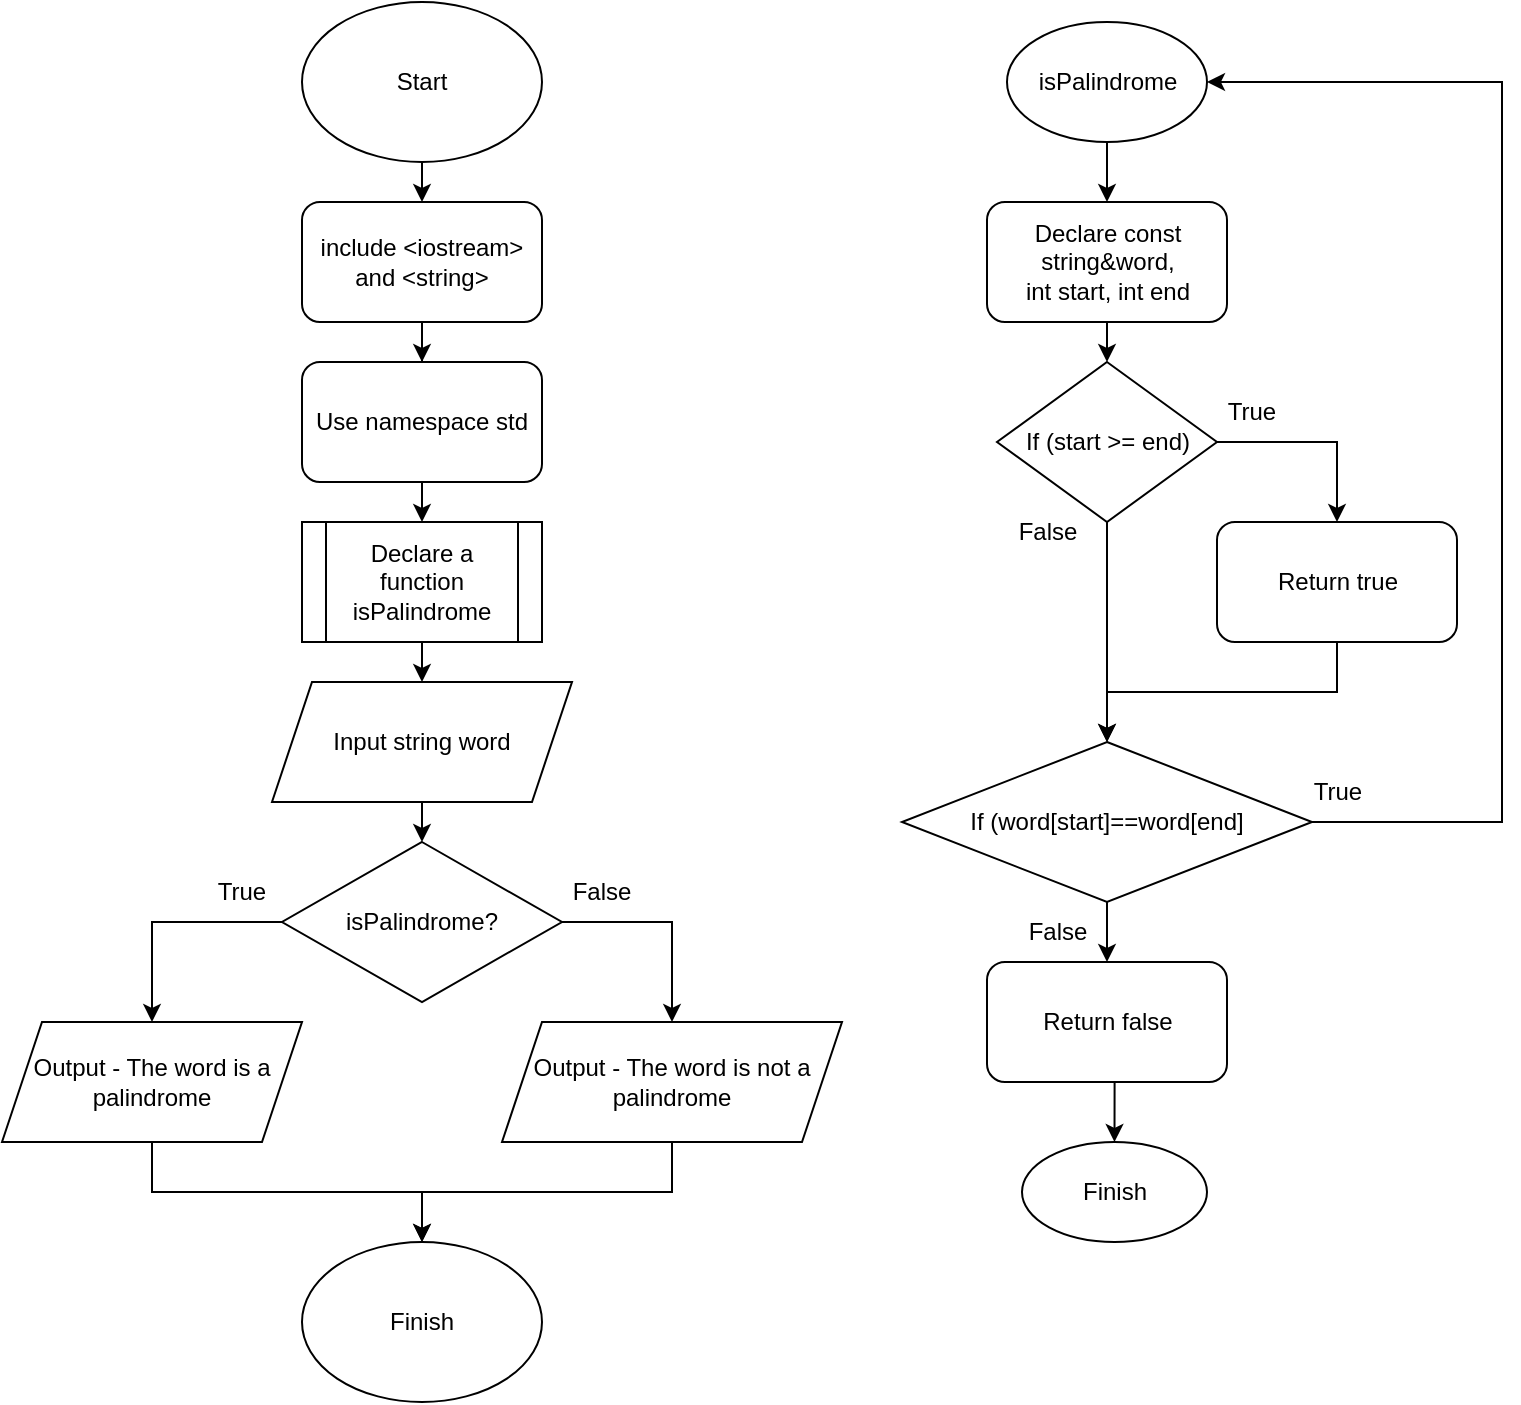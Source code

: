 <mxfile version="22.1.5" type="github">
  <diagram name="Сторінка-1" id="sV_KjEFKHExXoudOftdD">
    <mxGraphModel dx="1167" dy="602" grid="1" gridSize="10" guides="1" tooltips="1" connect="1" arrows="1" fold="1" page="1" pageScale="1" pageWidth="827" pageHeight="1169" math="0" shadow="0">
      <root>
        <mxCell id="0" />
        <mxCell id="1" parent="0" />
        <mxCell id="n9b0cKCibNBbKTErKVG5-3" style="edgeStyle=orthogonalEdgeStyle;rounded=0;orthogonalLoop=1;jettySize=auto;html=1;exitX=0.5;exitY=1;exitDx=0;exitDy=0;entryX=0.5;entryY=0;entryDx=0;entryDy=0;" edge="1" parent="1" source="n9b0cKCibNBbKTErKVG5-1">
          <mxGeometry relative="1" as="geometry">
            <mxPoint x="250" y="120" as="targetPoint" />
          </mxGeometry>
        </mxCell>
        <mxCell id="n9b0cKCibNBbKTErKVG5-1" value="Start" style="ellipse;whiteSpace=wrap;html=1;" vertex="1" parent="1">
          <mxGeometry x="190" y="20" width="120" height="80" as="geometry" />
        </mxCell>
        <mxCell id="n9b0cKCibNBbKTErKVG5-7" style="edgeStyle=orthogonalEdgeStyle;rounded=0;orthogonalLoop=1;jettySize=auto;html=1;exitX=0.5;exitY=1;exitDx=0;exitDy=0;" edge="1" parent="1" source="n9b0cKCibNBbKTErKVG5-5" target="n9b0cKCibNBbKTErKVG5-6">
          <mxGeometry relative="1" as="geometry" />
        </mxCell>
        <mxCell id="n9b0cKCibNBbKTErKVG5-5" value="include &amp;lt;iostream&amp;gt;&lt;br style=&quot;border-color: var(--border-color);&quot;&gt;and &amp;lt;string&amp;gt;" style="rounded=1;whiteSpace=wrap;html=1;" vertex="1" parent="1">
          <mxGeometry x="190" y="120" width="120" height="60" as="geometry" />
        </mxCell>
        <mxCell id="n9b0cKCibNBbKTErKVG5-9" style="edgeStyle=orthogonalEdgeStyle;rounded=0;orthogonalLoop=1;jettySize=auto;html=1;exitX=0.5;exitY=1;exitDx=0;exitDy=0;entryX=0.5;entryY=0;entryDx=0;entryDy=0;" edge="1" parent="1" source="n9b0cKCibNBbKTErKVG5-6">
          <mxGeometry relative="1" as="geometry">
            <mxPoint x="250" y="280" as="targetPoint" />
          </mxGeometry>
        </mxCell>
        <mxCell id="n9b0cKCibNBbKTErKVG5-6" value="Use namespace std" style="rounded=1;whiteSpace=wrap;html=1;" vertex="1" parent="1">
          <mxGeometry x="190" y="200" width="120" height="60" as="geometry" />
        </mxCell>
        <mxCell id="n9b0cKCibNBbKTErKVG5-11" style="edgeStyle=orthogonalEdgeStyle;rounded=0;orthogonalLoop=1;jettySize=auto;html=1;exitX=0.5;exitY=1;exitDx=0;exitDy=0;entryX=0.5;entryY=0;entryDx=0;entryDy=0;" edge="1" parent="1" target="n9b0cKCibNBbKTErKVG5-10">
          <mxGeometry relative="1" as="geometry">
            <mxPoint x="250" y="340" as="sourcePoint" />
          </mxGeometry>
        </mxCell>
        <mxCell id="n9b0cKCibNBbKTErKVG5-14" style="edgeStyle=orthogonalEdgeStyle;rounded=0;orthogonalLoop=1;jettySize=auto;html=1;exitX=0.5;exitY=1;exitDx=0;exitDy=0;entryX=0.5;entryY=0;entryDx=0;entryDy=0;" edge="1" parent="1" source="n9b0cKCibNBbKTErKVG5-10" target="n9b0cKCibNBbKTErKVG5-12">
          <mxGeometry relative="1" as="geometry" />
        </mxCell>
        <mxCell id="n9b0cKCibNBbKTErKVG5-10" value="Input string word" style="shape=parallelogram;perimeter=parallelogramPerimeter;whiteSpace=wrap;html=1;fixedSize=1;" vertex="1" parent="1">
          <mxGeometry x="175" y="360" width="150" height="60" as="geometry" />
        </mxCell>
        <mxCell id="n9b0cKCibNBbKTErKVG5-18" style="edgeStyle=orthogonalEdgeStyle;rounded=0;orthogonalLoop=1;jettySize=auto;html=1;exitX=0;exitY=0.5;exitDx=0;exitDy=0;entryX=0.5;entryY=0;entryDx=0;entryDy=0;" edge="1" parent="1" source="n9b0cKCibNBbKTErKVG5-12" target="n9b0cKCibNBbKTErKVG5-16">
          <mxGeometry relative="1" as="geometry" />
        </mxCell>
        <mxCell id="n9b0cKCibNBbKTErKVG5-20" style="edgeStyle=orthogonalEdgeStyle;rounded=0;orthogonalLoop=1;jettySize=auto;html=1;exitX=1;exitY=0.5;exitDx=0;exitDy=0;entryX=0.5;entryY=0;entryDx=0;entryDy=0;" edge="1" parent="1" source="n9b0cKCibNBbKTErKVG5-12" target="n9b0cKCibNBbKTErKVG5-17">
          <mxGeometry relative="1" as="geometry" />
        </mxCell>
        <mxCell id="n9b0cKCibNBbKTErKVG5-12" value="isPalindrome?" style="rhombus;whiteSpace=wrap;html=1;" vertex="1" parent="1">
          <mxGeometry x="180" y="440" width="140" height="80" as="geometry" />
        </mxCell>
        <mxCell id="n9b0cKCibNBbKTErKVG5-15" value="Declare a function isPalindrome" style="shape=process;whiteSpace=wrap;html=1;backgroundOutline=1;" vertex="1" parent="1">
          <mxGeometry x="190" y="280" width="120" height="60" as="geometry" />
        </mxCell>
        <mxCell id="n9b0cKCibNBbKTErKVG5-27" style="edgeStyle=orthogonalEdgeStyle;rounded=0;orthogonalLoop=1;jettySize=auto;html=1;exitX=0.5;exitY=1;exitDx=0;exitDy=0;entryX=0.5;entryY=0;entryDx=0;entryDy=0;" edge="1" parent="1" source="n9b0cKCibNBbKTErKVG5-16" target="n9b0cKCibNBbKTErKVG5-24">
          <mxGeometry relative="1" as="geometry" />
        </mxCell>
        <mxCell id="n9b0cKCibNBbKTErKVG5-16" value="Output - The word is a palindrome" style="shape=parallelogram;perimeter=parallelogramPerimeter;whiteSpace=wrap;html=1;fixedSize=1;" vertex="1" parent="1">
          <mxGeometry x="40" y="530" width="150" height="60" as="geometry" />
        </mxCell>
        <mxCell id="n9b0cKCibNBbKTErKVG5-28" style="edgeStyle=orthogonalEdgeStyle;rounded=0;orthogonalLoop=1;jettySize=auto;html=1;exitX=0.5;exitY=1;exitDx=0;exitDy=0;entryX=0.5;entryY=0;entryDx=0;entryDy=0;" edge="1" parent="1" source="n9b0cKCibNBbKTErKVG5-17" target="n9b0cKCibNBbKTErKVG5-24">
          <mxGeometry relative="1" as="geometry" />
        </mxCell>
        <mxCell id="n9b0cKCibNBbKTErKVG5-17" value="Output - The word is not a palindrome" style="shape=parallelogram;perimeter=parallelogramPerimeter;whiteSpace=wrap;html=1;fixedSize=1;" vertex="1" parent="1">
          <mxGeometry x="290" y="530" width="170" height="60" as="geometry" />
        </mxCell>
        <mxCell id="n9b0cKCibNBbKTErKVG5-21" value="True" style="text;html=1;strokeColor=none;fillColor=none;align=center;verticalAlign=middle;whiteSpace=wrap;rounded=0;" vertex="1" parent="1">
          <mxGeometry x="130" y="450" width="60" height="30" as="geometry" />
        </mxCell>
        <mxCell id="n9b0cKCibNBbKTErKVG5-22" value="False" style="text;html=1;strokeColor=none;fillColor=none;align=center;verticalAlign=middle;whiteSpace=wrap;rounded=0;" vertex="1" parent="1">
          <mxGeometry x="310" y="450" width="60" height="30" as="geometry" />
        </mxCell>
        <mxCell id="n9b0cKCibNBbKTErKVG5-30" style="edgeStyle=orthogonalEdgeStyle;rounded=0;orthogonalLoop=1;jettySize=auto;html=1;exitX=0.5;exitY=1;exitDx=0;exitDy=0;entryX=0.5;entryY=0;entryDx=0;entryDy=0;" edge="1" parent="1" source="n9b0cKCibNBbKTErKVG5-23">
          <mxGeometry relative="1" as="geometry">
            <mxPoint x="592.5" y="120" as="targetPoint" />
          </mxGeometry>
        </mxCell>
        <mxCell id="n9b0cKCibNBbKTErKVG5-23" value="isPalindrome" style="ellipse;whiteSpace=wrap;html=1;" vertex="1" parent="1">
          <mxGeometry x="542.5" y="30" width="100" height="60" as="geometry" />
        </mxCell>
        <mxCell id="n9b0cKCibNBbKTErKVG5-24" value="Finish" style="ellipse;whiteSpace=wrap;html=1;" vertex="1" parent="1">
          <mxGeometry x="190" y="640" width="120" height="80" as="geometry" />
        </mxCell>
        <mxCell id="n9b0cKCibNBbKTErKVG5-34" style="edgeStyle=orthogonalEdgeStyle;rounded=0;orthogonalLoop=1;jettySize=auto;html=1;exitX=0.5;exitY=1;exitDx=0;exitDy=0;entryX=0.5;entryY=0;entryDx=0;entryDy=0;" edge="1" parent="1" source="n9b0cKCibNBbKTErKVG5-31" target="n9b0cKCibNBbKTErKVG5-32">
          <mxGeometry relative="1" as="geometry" />
        </mxCell>
        <mxCell id="n9b0cKCibNBbKTErKVG5-31" value="Declare const string&amp;amp;word,&lt;br style=&quot;border-color: var(--border-color);&quot;&gt;int start, int end" style="rounded=1;whiteSpace=wrap;html=1;" vertex="1" parent="1">
          <mxGeometry x="532.5" y="120" width="120" height="60" as="geometry" />
        </mxCell>
        <mxCell id="n9b0cKCibNBbKTErKVG5-37" style="edgeStyle=orthogonalEdgeStyle;rounded=0;orthogonalLoop=1;jettySize=auto;html=1;exitX=1;exitY=0.5;exitDx=0;exitDy=0;entryX=0.5;entryY=0;entryDx=0;entryDy=0;" edge="1" parent="1" source="n9b0cKCibNBbKTErKVG5-32" target="n9b0cKCibNBbKTErKVG5-35">
          <mxGeometry relative="1" as="geometry" />
        </mxCell>
        <mxCell id="n9b0cKCibNBbKTErKVG5-39" style="edgeStyle=orthogonalEdgeStyle;rounded=0;orthogonalLoop=1;jettySize=auto;html=1;exitX=0.5;exitY=1;exitDx=0;exitDy=0;entryX=0.5;entryY=0;entryDx=0;entryDy=0;" edge="1" parent="1" source="n9b0cKCibNBbKTErKVG5-32" target="n9b0cKCibNBbKTErKVG5-38">
          <mxGeometry relative="1" as="geometry" />
        </mxCell>
        <mxCell id="n9b0cKCibNBbKTErKVG5-32" value="If (start &amp;gt;= end)" style="rhombus;whiteSpace=wrap;html=1;" vertex="1" parent="1">
          <mxGeometry x="537.5" y="200" width="110" height="80" as="geometry" />
        </mxCell>
        <mxCell id="n9b0cKCibNBbKTErKVG5-40" style="edgeStyle=orthogonalEdgeStyle;rounded=0;orthogonalLoop=1;jettySize=auto;html=1;exitX=0.5;exitY=1;exitDx=0;exitDy=0;entryX=0.5;entryY=0;entryDx=0;entryDy=0;" edge="1" parent="1" source="n9b0cKCibNBbKTErKVG5-35" target="n9b0cKCibNBbKTErKVG5-38">
          <mxGeometry relative="1" as="geometry" />
        </mxCell>
        <mxCell id="n9b0cKCibNBbKTErKVG5-35" value="Return true" style="rounded=1;whiteSpace=wrap;html=1;" vertex="1" parent="1">
          <mxGeometry x="647.5" y="280" width="120" height="60" as="geometry" />
        </mxCell>
        <mxCell id="n9b0cKCibNBbKTErKVG5-48" style="edgeStyle=orthogonalEdgeStyle;rounded=0;orthogonalLoop=1;jettySize=auto;html=1;exitX=0.5;exitY=1;exitDx=0;exitDy=0;entryX=0.5;entryY=0;entryDx=0;entryDy=0;" edge="1" parent="1" source="n9b0cKCibNBbKTErKVG5-38" target="n9b0cKCibNBbKTErKVG5-47">
          <mxGeometry relative="1" as="geometry" />
        </mxCell>
        <mxCell id="n9b0cKCibNBbKTErKVG5-55" style="edgeStyle=orthogonalEdgeStyle;rounded=0;orthogonalLoop=1;jettySize=auto;html=1;exitX=1;exitY=0.5;exitDx=0;exitDy=0;entryX=1;entryY=0.5;entryDx=0;entryDy=0;" edge="1" parent="1" source="n9b0cKCibNBbKTErKVG5-38" target="n9b0cKCibNBbKTErKVG5-23">
          <mxGeometry relative="1" as="geometry">
            <Array as="points">
              <mxPoint x="790" y="430" />
              <mxPoint x="790" y="60" />
            </Array>
          </mxGeometry>
        </mxCell>
        <mxCell id="n9b0cKCibNBbKTErKVG5-38" value="If (word[start]==word[end]" style="rhombus;whiteSpace=wrap;html=1;" vertex="1" parent="1">
          <mxGeometry x="490" y="390" width="205" height="80" as="geometry" />
        </mxCell>
        <mxCell id="n9b0cKCibNBbKTErKVG5-44" value="True" style="text;html=1;strokeColor=none;fillColor=none;align=center;verticalAlign=middle;whiteSpace=wrap;rounded=0;" vertex="1" parent="1">
          <mxGeometry x="635" y="210" width="60" height="30" as="geometry" />
        </mxCell>
        <mxCell id="n9b0cKCibNBbKTErKVG5-45" value="False" style="text;html=1;strokeColor=none;fillColor=none;align=center;verticalAlign=middle;whiteSpace=wrap;rounded=0;" vertex="1" parent="1">
          <mxGeometry x="532.5" y="270" width="60" height="30" as="geometry" />
        </mxCell>
        <mxCell id="n9b0cKCibNBbKTErKVG5-53" style="edgeStyle=orthogonalEdgeStyle;rounded=0;orthogonalLoop=1;jettySize=auto;html=1;exitX=0.5;exitY=1;exitDx=0;exitDy=0;entryX=0.5;entryY=0;entryDx=0;entryDy=0;" edge="1" parent="1" source="n9b0cKCibNBbKTErKVG5-47" target="n9b0cKCibNBbKTErKVG5-52">
          <mxGeometry relative="1" as="geometry" />
        </mxCell>
        <mxCell id="n9b0cKCibNBbKTErKVG5-47" value="Return false" style="rounded=1;whiteSpace=wrap;html=1;" vertex="1" parent="1">
          <mxGeometry x="532.5" y="500" width="120" height="60" as="geometry" />
        </mxCell>
        <mxCell id="n9b0cKCibNBbKTErKVG5-50" value="True" style="text;html=1;strokeColor=none;fillColor=none;align=center;verticalAlign=middle;whiteSpace=wrap;rounded=0;" vertex="1" parent="1">
          <mxGeometry x="677.5" y="400" width="60" height="30" as="geometry" />
        </mxCell>
        <mxCell id="n9b0cKCibNBbKTErKVG5-51" value="False" style="text;html=1;strokeColor=none;fillColor=none;align=center;verticalAlign=middle;whiteSpace=wrap;rounded=0;" vertex="1" parent="1">
          <mxGeometry x="537.5" y="470" width="60" height="30" as="geometry" />
        </mxCell>
        <mxCell id="n9b0cKCibNBbKTErKVG5-52" value="Finish" style="ellipse;whiteSpace=wrap;html=1;" vertex="1" parent="1">
          <mxGeometry x="550" y="590" width="92.5" height="50" as="geometry" />
        </mxCell>
      </root>
    </mxGraphModel>
  </diagram>
</mxfile>
